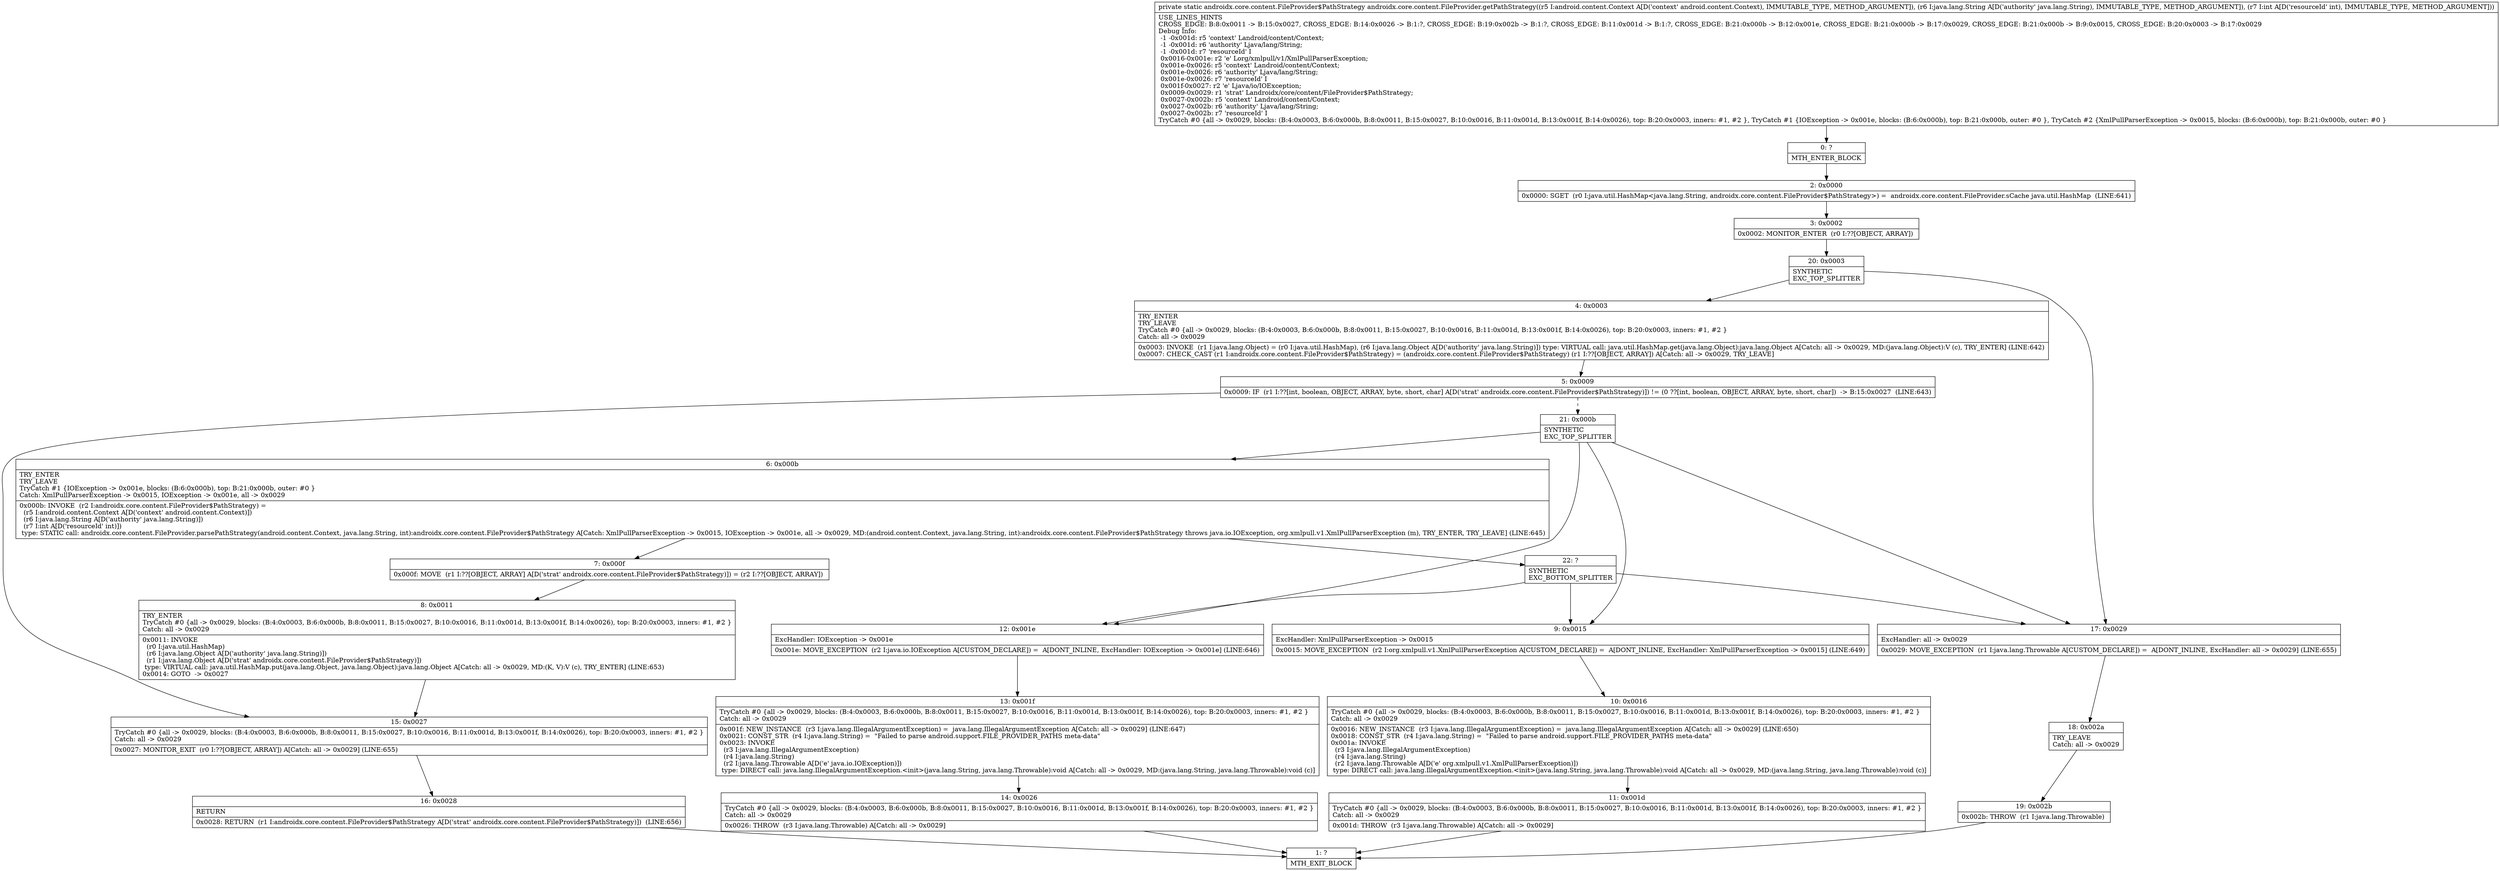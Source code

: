digraph "CFG forandroidx.core.content.FileProvider.getPathStrategy(Landroid\/content\/Context;Ljava\/lang\/String;I)Landroidx\/core\/content\/FileProvider$PathStrategy;" {
Node_0 [shape=record,label="{0\:\ ?|MTH_ENTER_BLOCK\l}"];
Node_2 [shape=record,label="{2\:\ 0x0000|0x0000: SGET  (r0 I:java.util.HashMap\<java.lang.String, androidx.core.content.FileProvider$PathStrategy\>) =  androidx.core.content.FileProvider.sCache java.util.HashMap  (LINE:641)\l}"];
Node_3 [shape=record,label="{3\:\ 0x0002|0x0002: MONITOR_ENTER  (r0 I:??[OBJECT, ARRAY]) \l}"];
Node_20 [shape=record,label="{20\:\ 0x0003|SYNTHETIC\lEXC_TOP_SPLITTER\l}"];
Node_4 [shape=record,label="{4\:\ 0x0003|TRY_ENTER\lTRY_LEAVE\lTryCatch #0 \{all \-\> 0x0029, blocks: (B:4:0x0003, B:6:0x000b, B:8:0x0011, B:15:0x0027, B:10:0x0016, B:11:0x001d, B:13:0x001f, B:14:0x0026), top: B:20:0x0003, inners: #1, #2 \}\lCatch: all \-\> 0x0029\l|0x0003: INVOKE  (r1 I:java.lang.Object) = (r0 I:java.util.HashMap), (r6 I:java.lang.Object A[D('authority' java.lang.String)]) type: VIRTUAL call: java.util.HashMap.get(java.lang.Object):java.lang.Object A[Catch: all \-\> 0x0029, MD:(java.lang.Object):V (c), TRY_ENTER] (LINE:642)\l0x0007: CHECK_CAST (r1 I:androidx.core.content.FileProvider$PathStrategy) = (androidx.core.content.FileProvider$PathStrategy) (r1 I:??[OBJECT, ARRAY]) A[Catch: all \-\> 0x0029, TRY_LEAVE]\l}"];
Node_5 [shape=record,label="{5\:\ 0x0009|0x0009: IF  (r1 I:??[int, boolean, OBJECT, ARRAY, byte, short, char] A[D('strat' androidx.core.content.FileProvider$PathStrategy)]) != (0 ??[int, boolean, OBJECT, ARRAY, byte, short, char])  \-\> B:15:0x0027  (LINE:643)\l}"];
Node_15 [shape=record,label="{15\:\ 0x0027|TryCatch #0 \{all \-\> 0x0029, blocks: (B:4:0x0003, B:6:0x000b, B:8:0x0011, B:15:0x0027, B:10:0x0016, B:11:0x001d, B:13:0x001f, B:14:0x0026), top: B:20:0x0003, inners: #1, #2 \}\lCatch: all \-\> 0x0029\l|0x0027: MONITOR_EXIT  (r0 I:??[OBJECT, ARRAY]) A[Catch: all \-\> 0x0029] (LINE:655)\l}"];
Node_16 [shape=record,label="{16\:\ 0x0028|RETURN\l|0x0028: RETURN  (r1 I:androidx.core.content.FileProvider$PathStrategy A[D('strat' androidx.core.content.FileProvider$PathStrategy)])  (LINE:656)\l}"];
Node_1 [shape=record,label="{1\:\ ?|MTH_EXIT_BLOCK\l}"];
Node_21 [shape=record,label="{21\:\ 0x000b|SYNTHETIC\lEXC_TOP_SPLITTER\l}"];
Node_6 [shape=record,label="{6\:\ 0x000b|TRY_ENTER\lTRY_LEAVE\lTryCatch #1 \{IOException \-\> 0x001e, blocks: (B:6:0x000b), top: B:21:0x000b, outer: #0 \}\lCatch: XmlPullParserException \-\> 0x0015, IOException \-\> 0x001e, all \-\> 0x0029\l|0x000b: INVOKE  (r2 I:androidx.core.content.FileProvider$PathStrategy) = \l  (r5 I:android.content.Context A[D('context' android.content.Context)])\l  (r6 I:java.lang.String A[D('authority' java.lang.String)])\l  (r7 I:int A[D('resourceId' int)])\l type: STATIC call: androidx.core.content.FileProvider.parsePathStrategy(android.content.Context, java.lang.String, int):androidx.core.content.FileProvider$PathStrategy A[Catch: XmlPullParserException \-\> 0x0015, IOException \-\> 0x001e, all \-\> 0x0029, MD:(android.content.Context, java.lang.String, int):androidx.core.content.FileProvider$PathStrategy throws java.io.IOException, org.xmlpull.v1.XmlPullParserException (m), TRY_ENTER, TRY_LEAVE] (LINE:645)\l}"];
Node_7 [shape=record,label="{7\:\ 0x000f|0x000f: MOVE  (r1 I:??[OBJECT, ARRAY] A[D('strat' androidx.core.content.FileProvider$PathStrategy)]) = (r2 I:??[OBJECT, ARRAY]) \l}"];
Node_8 [shape=record,label="{8\:\ 0x0011|TRY_ENTER\lTryCatch #0 \{all \-\> 0x0029, blocks: (B:4:0x0003, B:6:0x000b, B:8:0x0011, B:15:0x0027, B:10:0x0016, B:11:0x001d, B:13:0x001f, B:14:0x0026), top: B:20:0x0003, inners: #1, #2 \}\lCatch: all \-\> 0x0029\l|0x0011: INVOKE  \l  (r0 I:java.util.HashMap)\l  (r6 I:java.lang.Object A[D('authority' java.lang.String)])\l  (r1 I:java.lang.Object A[D('strat' androidx.core.content.FileProvider$PathStrategy)])\l type: VIRTUAL call: java.util.HashMap.put(java.lang.Object, java.lang.Object):java.lang.Object A[Catch: all \-\> 0x0029, MD:(K, V):V (c), TRY_ENTER] (LINE:653)\l0x0014: GOTO  \-\> 0x0027 \l}"];
Node_22 [shape=record,label="{22\:\ ?|SYNTHETIC\lEXC_BOTTOM_SPLITTER\l}"];
Node_12 [shape=record,label="{12\:\ 0x001e|ExcHandler: IOException \-\> 0x001e\l|0x001e: MOVE_EXCEPTION  (r2 I:java.io.IOException A[CUSTOM_DECLARE]) =  A[DONT_INLINE, ExcHandler: IOException \-\> 0x001e] (LINE:646)\l}"];
Node_13 [shape=record,label="{13\:\ 0x001f|TryCatch #0 \{all \-\> 0x0029, blocks: (B:4:0x0003, B:6:0x000b, B:8:0x0011, B:15:0x0027, B:10:0x0016, B:11:0x001d, B:13:0x001f, B:14:0x0026), top: B:20:0x0003, inners: #1, #2 \}\lCatch: all \-\> 0x0029\l|0x001f: NEW_INSTANCE  (r3 I:java.lang.IllegalArgumentException) =  java.lang.IllegalArgumentException A[Catch: all \-\> 0x0029] (LINE:647)\l0x0021: CONST_STR  (r4 I:java.lang.String) =  \"Failed to parse android.support.FILE_PROVIDER_PATHS meta\-data\" \l0x0023: INVOKE  \l  (r3 I:java.lang.IllegalArgumentException)\l  (r4 I:java.lang.String)\l  (r2 I:java.lang.Throwable A[D('e' java.io.IOException)])\l type: DIRECT call: java.lang.IllegalArgumentException.\<init\>(java.lang.String, java.lang.Throwable):void A[Catch: all \-\> 0x0029, MD:(java.lang.String, java.lang.Throwable):void (c)]\l}"];
Node_14 [shape=record,label="{14\:\ 0x0026|TryCatch #0 \{all \-\> 0x0029, blocks: (B:4:0x0003, B:6:0x000b, B:8:0x0011, B:15:0x0027, B:10:0x0016, B:11:0x001d, B:13:0x001f, B:14:0x0026), top: B:20:0x0003, inners: #1, #2 \}\lCatch: all \-\> 0x0029\l|0x0026: THROW  (r3 I:java.lang.Throwable) A[Catch: all \-\> 0x0029]\l}"];
Node_9 [shape=record,label="{9\:\ 0x0015|ExcHandler: XmlPullParserException \-\> 0x0015\l|0x0015: MOVE_EXCEPTION  (r2 I:org.xmlpull.v1.XmlPullParserException A[CUSTOM_DECLARE]) =  A[DONT_INLINE, ExcHandler: XmlPullParserException \-\> 0x0015] (LINE:649)\l}"];
Node_10 [shape=record,label="{10\:\ 0x0016|TryCatch #0 \{all \-\> 0x0029, blocks: (B:4:0x0003, B:6:0x000b, B:8:0x0011, B:15:0x0027, B:10:0x0016, B:11:0x001d, B:13:0x001f, B:14:0x0026), top: B:20:0x0003, inners: #1, #2 \}\lCatch: all \-\> 0x0029\l|0x0016: NEW_INSTANCE  (r3 I:java.lang.IllegalArgumentException) =  java.lang.IllegalArgumentException A[Catch: all \-\> 0x0029] (LINE:650)\l0x0018: CONST_STR  (r4 I:java.lang.String) =  \"Failed to parse android.support.FILE_PROVIDER_PATHS meta\-data\" \l0x001a: INVOKE  \l  (r3 I:java.lang.IllegalArgumentException)\l  (r4 I:java.lang.String)\l  (r2 I:java.lang.Throwable A[D('e' org.xmlpull.v1.XmlPullParserException)])\l type: DIRECT call: java.lang.IllegalArgumentException.\<init\>(java.lang.String, java.lang.Throwable):void A[Catch: all \-\> 0x0029, MD:(java.lang.String, java.lang.Throwable):void (c)]\l}"];
Node_11 [shape=record,label="{11\:\ 0x001d|TryCatch #0 \{all \-\> 0x0029, blocks: (B:4:0x0003, B:6:0x000b, B:8:0x0011, B:15:0x0027, B:10:0x0016, B:11:0x001d, B:13:0x001f, B:14:0x0026), top: B:20:0x0003, inners: #1, #2 \}\lCatch: all \-\> 0x0029\l|0x001d: THROW  (r3 I:java.lang.Throwable) A[Catch: all \-\> 0x0029]\l}"];
Node_17 [shape=record,label="{17\:\ 0x0029|ExcHandler: all \-\> 0x0029\l|0x0029: MOVE_EXCEPTION  (r1 I:java.lang.Throwable A[CUSTOM_DECLARE]) =  A[DONT_INLINE, ExcHandler: all \-\> 0x0029] (LINE:655)\l}"];
Node_18 [shape=record,label="{18\:\ 0x002a|TRY_LEAVE\lCatch: all \-\> 0x0029\l}"];
Node_19 [shape=record,label="{19\:\ 0x002b|0x002b: THROW  (r1 I:java.lang.Throwable) \l}"];
MethodNode[shape=record,label="{private static androidx.core.content.FileProvider$PathStrategy androidx.core.content.FileProvider.getPathStrategy((r5 I:android.content.Context A[D('context' android.content.Context), IMMUTABLE_TYPE, METHOD_ARGUMENT]), (r6 I:java.lang.String A[D('authority' java.lang.String), IMMUTABLE_TYPE, METHOD_ARGUMENT]), (r7 I:int A[D('resourceId' int), IMMUTABLE_TYPE, METHOD_ARGUMENT]))  | USE_LINES_HINTS\lCROSS_EDGE: B:8:0x0011 \-\> B:15:0x0027, CROSS_EDGE: B:14:0x0026 \-\> B:1:?, CROSS_EDGE: B:19:0x002b \-\> B:1:?, CROSS_EDGE: B:11:0x001d \-\> B:1:?, CROSS_EDGE: B:21:0x000b \-\> B:12:0x001e, CROSS_EDGE: B:21:0x000b \-\> B:17:0x0029, CROSS_EDGE: B:21:0x000b \-\> B:9:0x0015, CROSS_EDGE: B:20:0x0003 \-\> B:17:0x0029\lDebug Info:\l  \-1 \-0x001d: r5 'context' Landroid\/content\/Context;\l  \-1 \-0x001d: r6 'authority' Ljava\/lang\/String;\l  \-1 \-0x001d: r7 'resourceId' I\l  0x0016\-0x001e: r2 'e' Lorg\/xmlpull\/v1\/XmlPullParserException;\l  0x001e\-0x0026: r5 'context' Landroid\/content\/Context;\l  0x001e\-0x0026: r6 'authority' Ljava\/lang\/String;\l  0x001e\-0x0026: r7 'resourceId' I\l  0x001f\-0x0027: r2 'e' Ljava\/io\/IOException;\l  0x0009\-0x0029: r1 'strat' Landroidx\/core\/content\/FileProvider$PathStrategy;\l  0x0027\-0x002b: r5 'context' Landroid\/content\/Context;\l  0x0027\-0x002b: r6 'authority' Ljava\/lang\/String;\l  0x0027\-0x002b: r7 'resourceId' I\lTryCatch #0 \{all \-\> 0x0029, blocks: (B:4:0x0003, B:6:0x000b, B:8:0x0011, B:15:0x0027, B:10:0x0016, B:11:0x001d, B:13:0x001f, B:14:0x0026), top: B:20:0x0003, inners: #1, #2 \}, TryCatch #1 \{IOException \-\> 0x001e, blocks: (B:6:0x000b), top: B:21:0x000b, outer: #0 \}, TryCatch #2 \{XmlPullParserException \-\> 0x0015, blocks: (B:6:0x000b), top: B:21:0x000b, outer: #0 \}\l}"];
MethodNode -> Node_0;Node_0 -> Node_2;
Node_2 -> Node_3;
Node_3 -> Node_20;
Node_20 -> Node_4;
Node_20 -> Node_17;
Node_4 -> Node_5;
Node_5 -> Node_15;
Node_5 -> Node_21[style=dashed];
Node_15 -> Node_16;
Node_16 -> Node_1;
Node_21 -> Node_6;
Node_21 -> Node_12;
Node_21 -> Node_17;
Node_21 -> Node_9;
Node_6 -> Node_7;
Node_6 -> Node_22;
Node_7 -> Node_8;
Node_8 -> Node_15;
Node_22 -> Node_12;
Node_22 -> Node_17;
Node_22 -> Node_9;
Node_12 -> Node_13;
Node_13 -> Node_14;
Node_14 -> Node_1;
Node_9 -> Node_10;
Node_10 -> Node_11;
Node_11 -> Node_1;
Node_17 -> Node_18;
Node_18 -> Node_19;
Node_19 -> Node_1;
}

